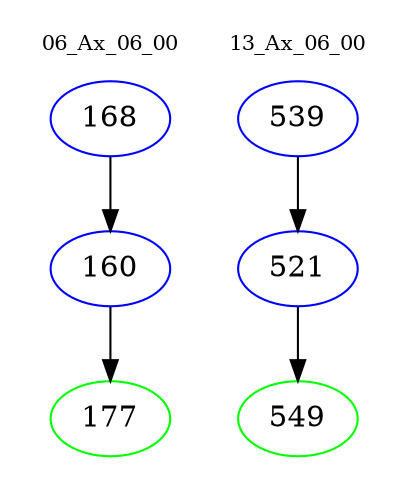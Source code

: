 digraph{
subgraph cluster_0 {
color = white
label = "06_Ax_06_00";
fontsize=10;
T0_168 [label="168", color="blue"]
T0_168 -> T0_160 [color="black"]
T0_160 [label="160", color="blue"]
T0_160 -> T0_177 [color="black"]
T0_177 [label="177", color="green"]
}
subgraph cluster_1 {
color = white
label = "13_Ax_06_00";
fontsize=10;
T1_539 [label="539", color="blue"]
T1_539 -> T1_521 [color="black"]
T1_521 [label="521", color="blue"]
T1_521 -> T1_549 [color="black"]
T1_549 [label="549", color="green"]
}
}
